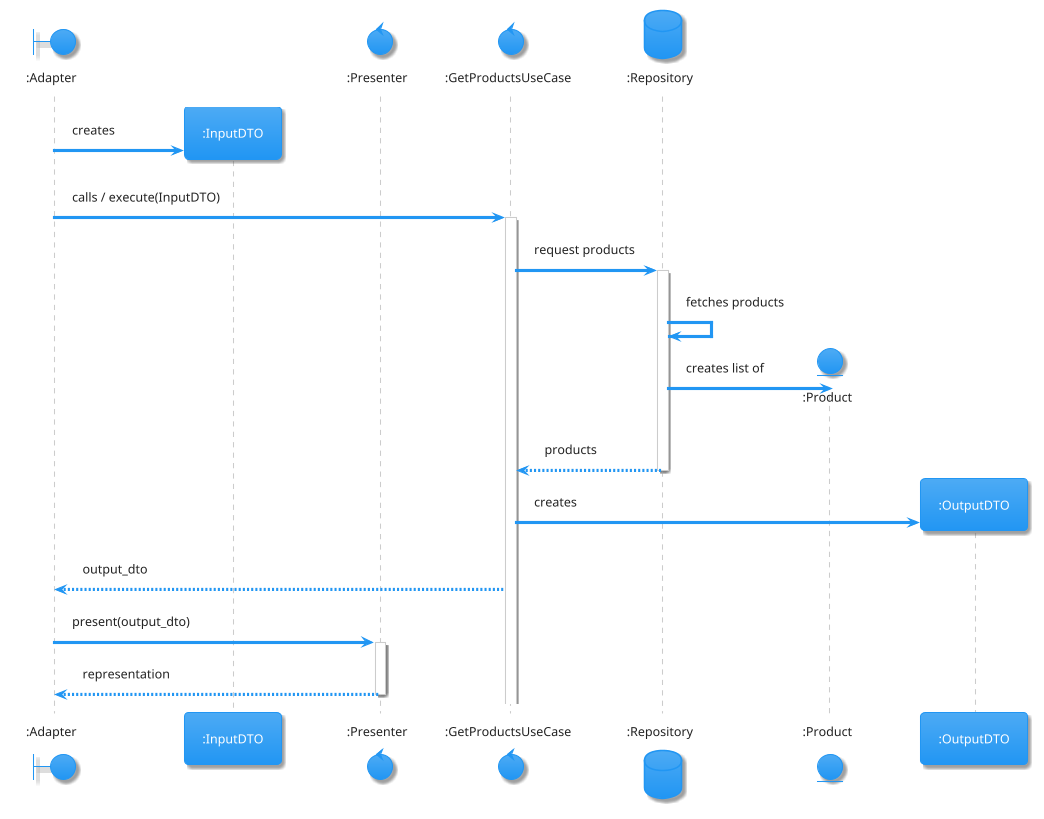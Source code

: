 @startuml "Get Products Use Case Sequence Diagram"
!theme materia

boundary ":Adapter" as adapter
participant ":InputDTO" as input_dto
control ":Presenter" as presenter
control ":GetProductsUseCase" as use_case
database ":Repository" as repo
entity ":Product" as product
participant ":OutputDTO" as output_dto


adapter -> input_dto **: creates
adapter -> use_case ++: calls / execute(InputDTO)
use_case -> repo ++: request products
repo -> repo: fetches products
repo -> product **: creates list of
return products
use_case -> output_dto **: creates
use_case --> adapter: output_dto
adapter -> presenter ++: present(output_dto)
return representation

@enduml